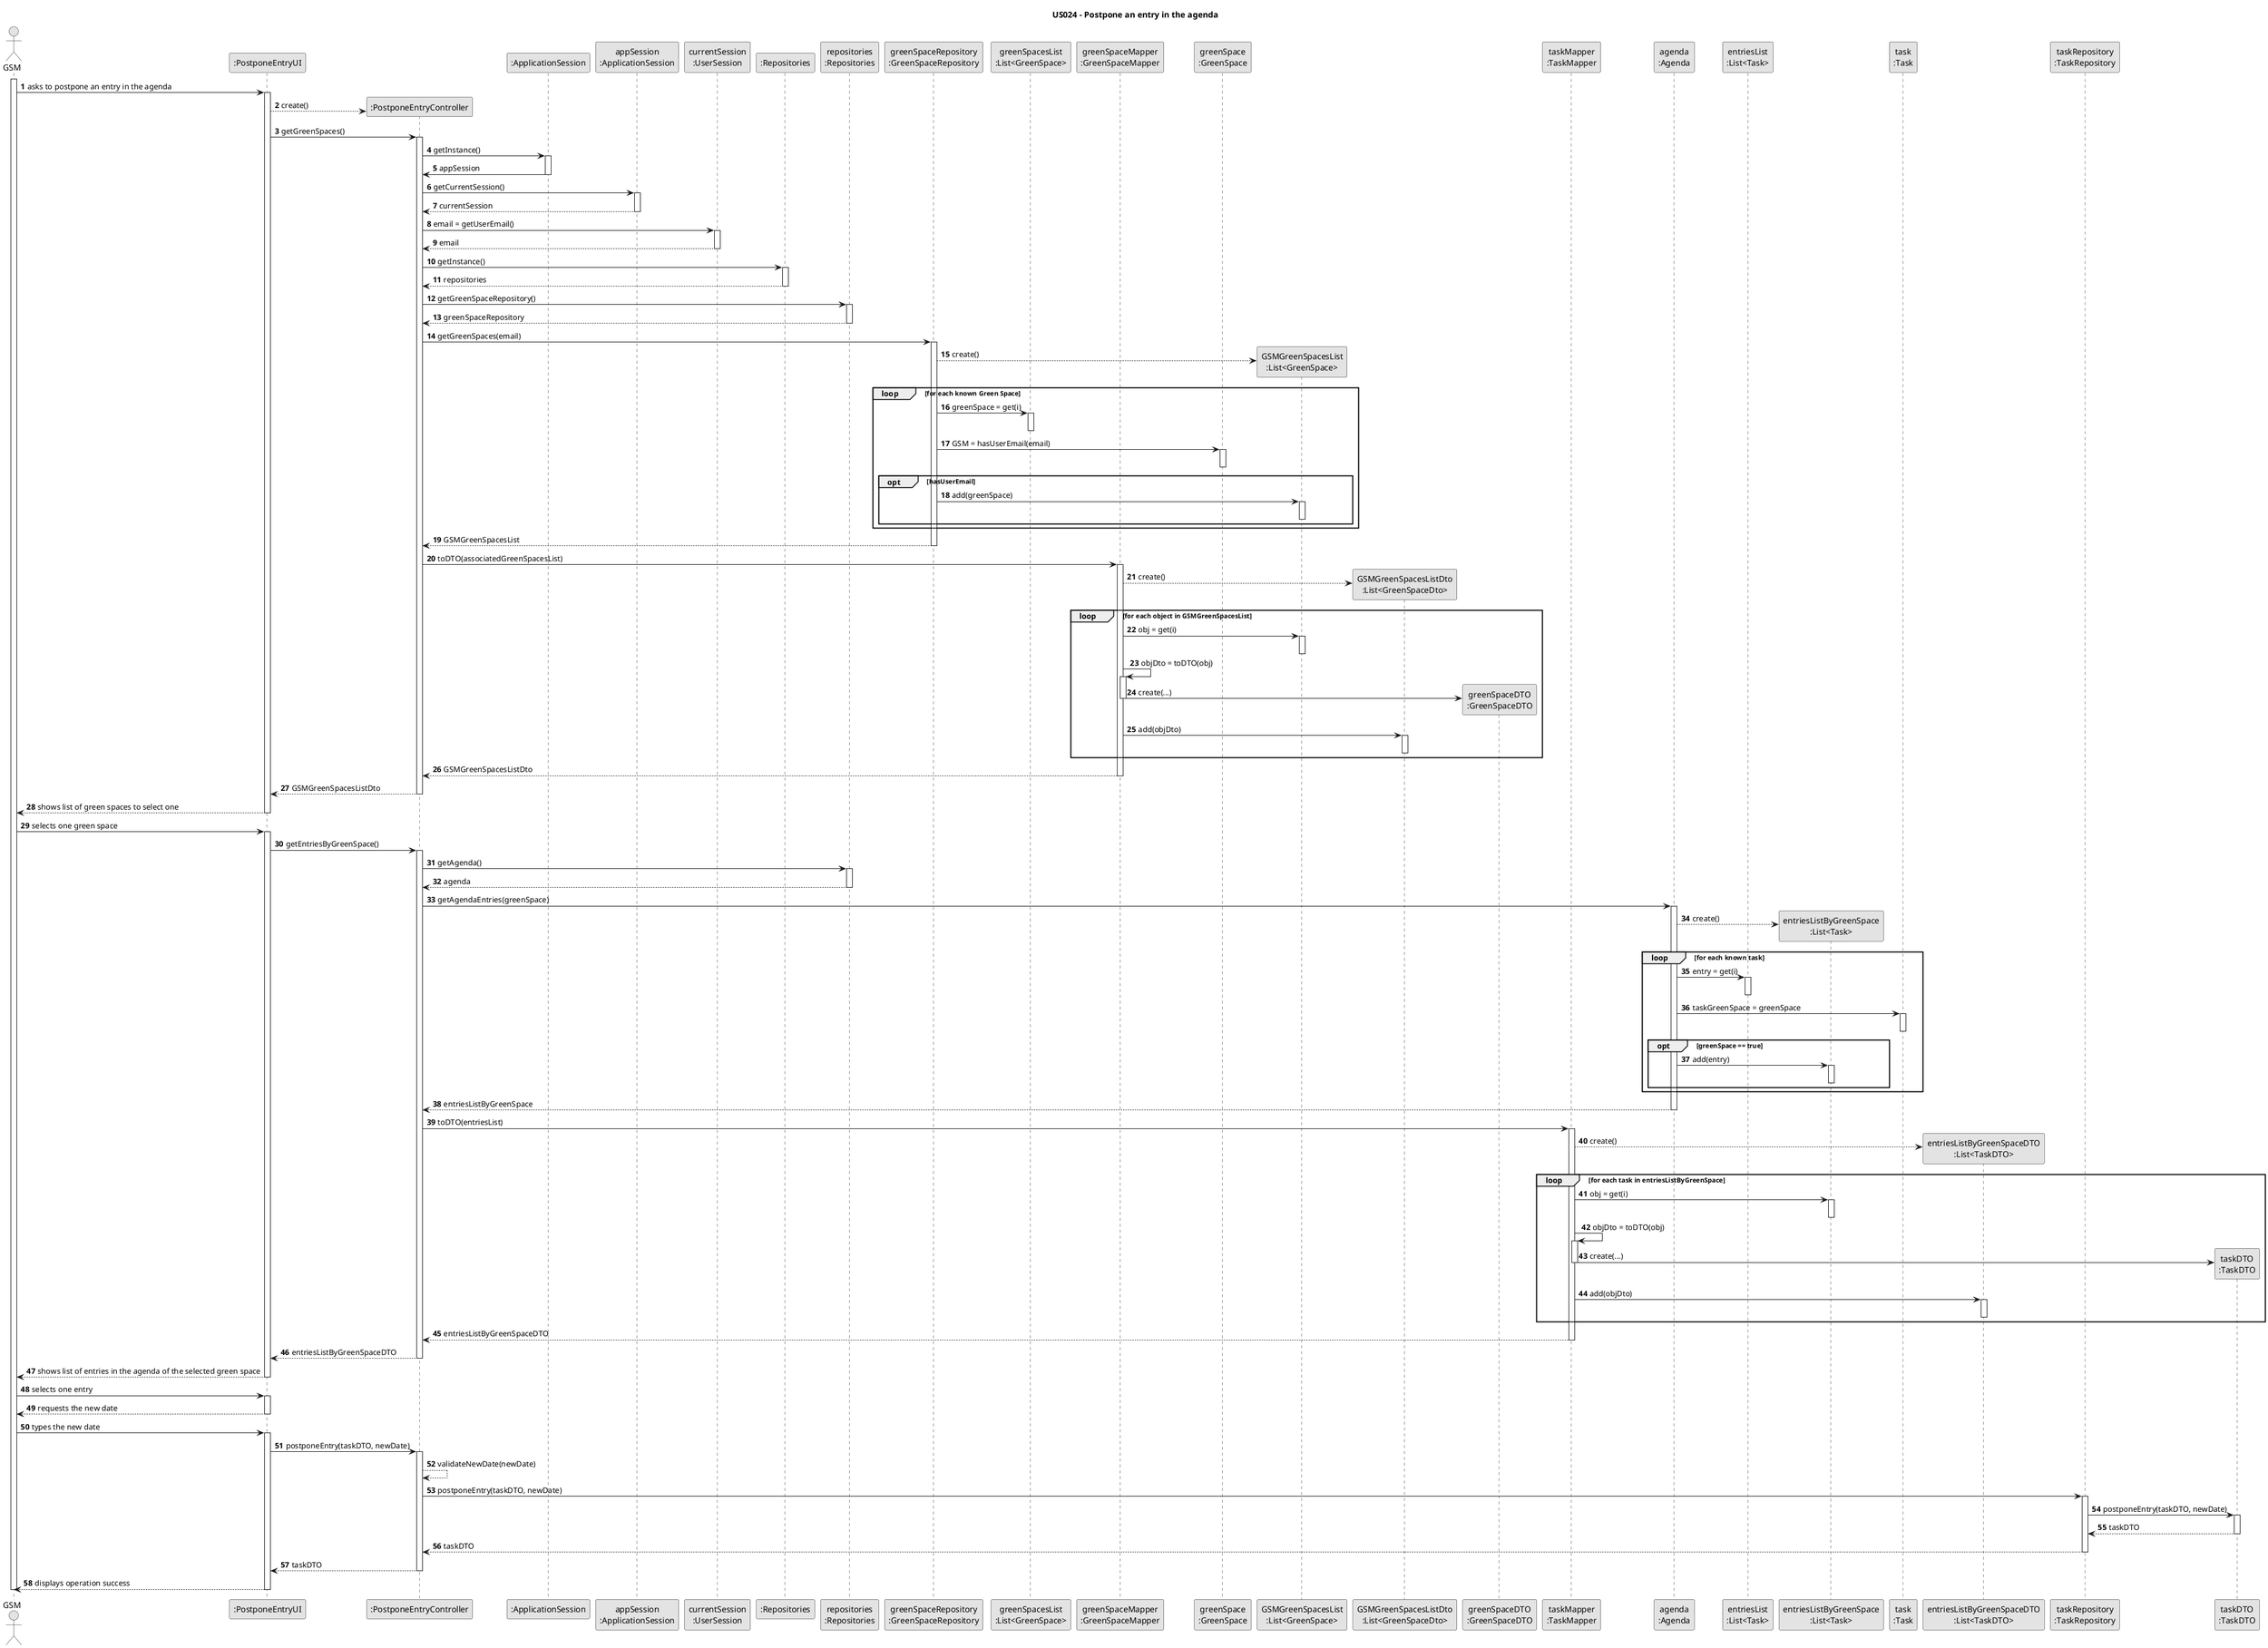 @startuml
skinparam monochrome true
skinparam packageStyle rectangle
skinparam shadowing false

title US024 - Postpone an entry in the agenda

autonumber

actor "GSM" as Employee
participant ":PostponeEntryUI" as UI
participant ":PostponeEntryController" as CTRL
participant ":ApplicationSession" as _APP
participant "appSession\n:ApplicationSession" as APP
participant "currentSession\n:UserSession" as SESSION
participant ":Repositories" as RepositorySingleton
participant "repositories\n:Repositories" as PLAT
participant "greenSpaceRepository\n:GreenSpaceRepository" as GreenSpaceRepository
participant "greenSpacesList\n:List<GreenSpace>" as greenSpacesList
participant "greenSpaceMapper\n:GreenSpaceMapper" as GreenSpaceMapper
participant "greenSpace\n:GreenSpace" as greenSpace
participant "GSMGreenSpacesList\n:List<GreenSpace>" as GSMGreenSpacesList
participant "GSMGreenSpacesListDto\n:List<GreenSpaceDto>" as GSMGreenSpacesListDto
participant "greenSpaceDTO\n:GreenSpaceDTO" as greenSpaceDTO
participant "taskMapper\n:TaskMapper" as TaskMapper
participant "agenda\n:Agenda" as Agenda
participant "entriesList\n:List<Task>" as entriesList
participant "entriesListByGreenSpace\n:List<Task>" as entriesListByGreenSpace
participant "task\n:Task" as task
participant "entriesListByGreenSpaceDTO\n:List<TaskDTO>" as entriesListByGreenSpaceDTO
participant "taskRepository\n:TaskRepository" as TaskRepository
participant "taskDTO\n:TaskDTO" as TaskDTO


activate Employee

    Employee -> UI : asks to postpone an entry in the agenda
    activate UI

    UI --> CTRL** : create()
            UI -> CTRL : getGreenSpaces()
            activate CTRL

                CTRL -> _APP: getInstance()
                    activate _APP
                        _APP -> CTRL: appSession
                    deactivate _APP

                    CTRL -> APP: getCurrentSession()
                    activate APP

                        APP --> CTRL: currentSession
                    deactivate APP

                    CTRL -> SESSION: email = getUserEmail()
                    activate SESSION

                        SESSION --> CTRL: email
                    deactivate SESSION

                CTRL -> RepositorySingleton : getInstance()
                    activate RepositorySingleton

                        RepositorySingleton --> CTRL: repositories
                    deactivate RepositorySingleton

                    CTRL -> PLAT : getGreenSpaceRepository()
                    activate PLAT

                        PLAT --> CTRL : greenSpaceRepository
                    deactivate PLAT

                    CTRL -> GreenSpaceRepository : getGreenSpaces(email)
                    activate GreenSpaceRepository

                        GreenSpaceRepository --> GSMGreenSpacesList** : create()

                        loop for each known Green Space
                            GreenSpaceRepository -> greenSpacesList : greenSpace = get(i)
                            activate greenSpacesList
                            deactivate greenSpacesList

                            GreenSpaceRepository -> greenSpace : GSM = hasUserEmail(email)
                            activate greenSpace
                            deactivate greenSpace

                            opt hasUserEmail
                                GreenSpaceRepository -> GSMGreenSpacesList : add(greenSpace)
                                activate GSMGreenSpacesList
                                deactivate GSMGreenSpacesList
                            end opt

                        end loop

                        GreenSpaceRepository --> CTRL : GSMGreenSpacesList
                    deactivate GreenSpaceRepository

                    CTRL -> GreenSpaceMapper : toDTO(associatedGreenSpacesList)
                    activate GreenSpaceMapper

                        GreenSpaceMapper --> GSMGreenSpacesListDto** : create()

                        loop for each object in GSMGreenSpacesList
                            GreenSpaceMapper -> GSMGreenSpacesList : obj = get(i)
                            activate GSMGreenSpacesList

                                deactivate GSMGreenSpacesList

                            GreenSpaceMapper -> GreenSpaceMapper : objDto = toDTO(obj)
                            activate GreenSpaceMapper

                                GreenSpaceMapper -> greenSpaceDTO** :create(...)
                                deactivate GreenSpaceMapper

                            GreenSpaceMapper -> GSMGreenSpacesListDto : add(objDto)
                            activate GSMGreenSpacesListDto

                                deactivate GSMGreenSpacesListDto

                            end loop

                        GreenSpaceMapper --> CTRL : GSMGreenSpacesListDto
                        deactivate GreenSpaceMapper

                    CTRL --> UI : GSMGreenSpacesListDto
                    deactivate CTRL

    UI --> Employee : shows list of green spaces to select one
    deactivate UI

    Employee -> UI : selects one green space
    activate UI

    UI -> CTRL : getEntriesByGreenSpace()
    activate CTRL

            CTRL -> PLAT : getAgenda()
            activate PLAT

            PLAT --> CTRL : agenda
            deactivate PLAT

            CTRL -> Agenda : getAgendaEntries(greenSpace)
            activate Agenda

            Agenda --> entriesListByGreenSpace** : create()

            loop for each known task

            Agenda -> entriesList : entry = get(i)
            activate entriesList
            deactivate entriesList

            Agenda -> task : taskGreenSpace = greenSpace
            activate task
            deactivate task

            opt greenSpace == true
            Agenda -> entriesListByGreenSpace : add(entry)
            activate entriesListByGreenSpace
            deactivate entriesListByGreenSpace
            end opt

            end loop

            Agenda --> CTRL : entriesListByGreenSpace
            deactivate Agenda

            CTRL -> TaskMapper : toDTO(entriesList)
            activate TaskMapper

            TaskMapper --> entriesListByGreenSpaceDTO** : create()

            loop for each task in entriesListByGreenSpace

            TaskMapper -> entriesListByGreenSpace : obj = get(i)
            activate entriesListByGreenSpace
            deactivate entriesListByGreenSpace

            TaskMapper -> TaskMapper : objDto = toDTO(obj)
            activate TaskMapper

            TaskMapper -> TaskDTO** : create(...)
            deactivate TaskMapper

            TaskMapper -> entriesListByGreenSpaceDTO : add(objDto)
            activate entriesListByGreenSpaceDTO
            deactivate entriesListByGreenSpaceDTO

            end loop

            TaskMapper --> CTRL : entriesListByGreenSpaceDTO
            deactivate TaskMapper

            CTRL --> UI : entriesListByGreenSpaceDTO
            deactivate CTRL

    UI --> Employee : shows list of entries in the agenda of the selected green space
    deactivate UI

    Employee -> UI : selects one entry
    activate UI

    UI --> Employee : requests the new date
    deactivate UI

    Employee -> UI : types the new date
    activate UI

    UI -> CTRL : postponeEntry(taskDTO, newDate)
    activate CTRL

    CTRL --> CTRL : validateNewDate(newDate)
    CTRL -> TaskRepository : postponeEntry(taskDTO, newDate)
    activate TaskRepository

    TaskRepository -> TaskDTO : postponeEntry(taskDTO, newDate)
    activate TaskDTO

    TaskDTO --> TaskRepository : taskDTO
    deactivate TaskDTO

    TaskRepository --> CTRL : taskDTO
    deactivate TaskRepository

    CTRL --> UI : taskDTO
    deactivate CTRL

    UI --> Employee : displays operation success
    deactivate UI

deactivate Employee

@enduml